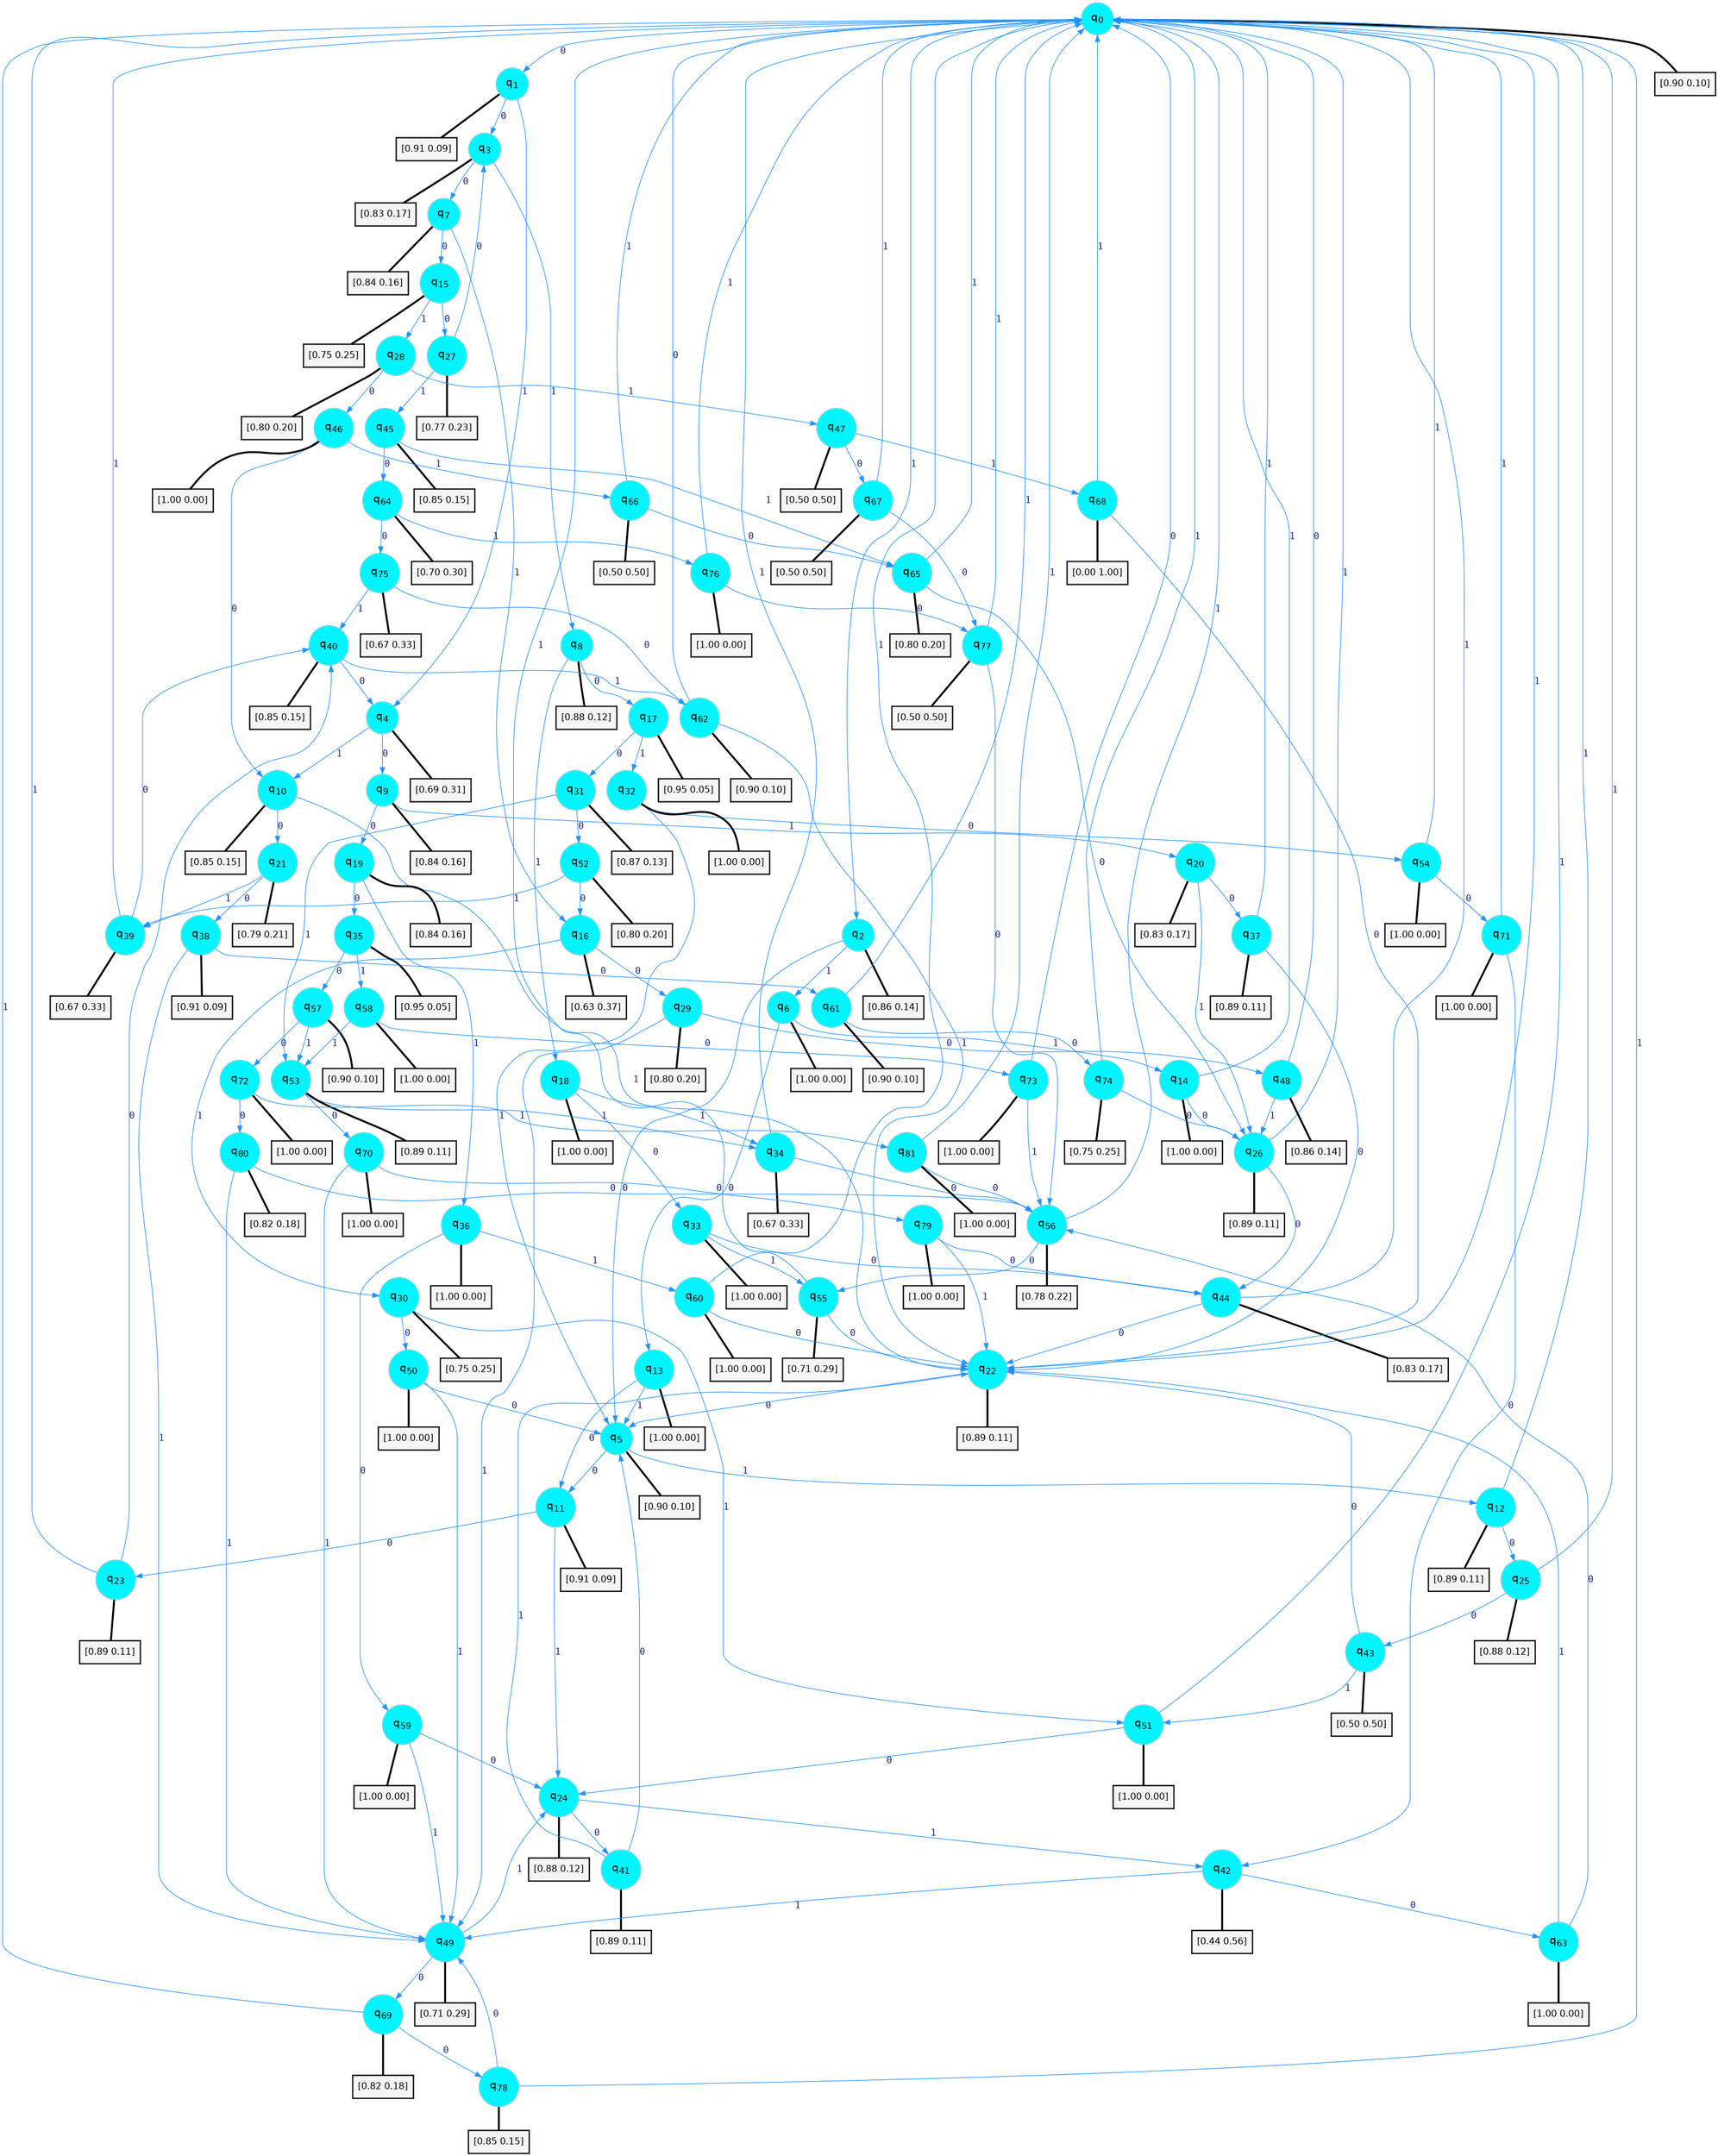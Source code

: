digraph G {
graph [
bgcolor=transparent, dpi=300, rankdir=TD, size="40,25"];
node [
color=gray, fillcolor=turquoise1, fontcolor=black, fontname=Helvetica, fontsize=16, fontweight=bold, shape=circle, style=filled];
edge [
arrowsize=1, color=dodgerblue1, fontcolor=midnightblue, fontname=courier, fontweight=bold, penwidth=1, style=solid, weight=20];
0[label=<q<SUB>0</SUB>>];
1[label=<q<SUB>1</SUB>>];
2[label=<q<SUB>2</SUB>>];
3[label=<q<SUB>3</SUB>>];
4[label=<q<SUB>4</SUB>>];
5[label=<q<SUB>5</SUB>>];
6[label=<q<SUB>6</SUB>>];
7[label=<q<SUB>7</SUB>>];
8[label=<q<SUB>8</SUB>>];
9[label=<q<SUB>9</SUB>>];
10[label=<q<SUB>10</SUB>>];
11[label=<q<SUB>11</SUB>>];
12[label=<q<SUB>12</SUB>>];
13[label=<q<SUB>13</SUB>>];
14[label=<q<SUB>14</SUB>>];
15[label=<q<SUB>15</SUB>>];
16[label=<q<SUB>16</SUB>>];
17[label=<q<SUB>17</SUB>>];
18[label=<q<SUB>18</SUB>>];
19[label=<q<SUB>19</SUB>>];
20[label=<q<SUB>20</SUB>>];
21[label=<q<SUB>21</SUB>>];
22[label=<q<SUB>22</SUB>>];
23[label=<q<SUB>23</SUB>>];
24[label=<q<SUB>24</SUB>>];
25[label=<q<SUB>25</SUB>>];
26[label=<q<SUB>26</SUB>>];
27[label=<q<SUB>27</SUB>>];
28[label=<q<SUB>28</SUB>>];
29[label=<q<SUB>29</SUB>>];
30[label=<q<SUB>30</SUB>>];
31[label=<q<SUB>31</SUB>>];
32[label=<q<SUB>32</SUB>>];
33[label=<q<SUB>33</SUB>>];
34[label=<q<SUB>34</SUB>>];
35[label=<q<SUB>35</SUB>>];
36[label=<q<SUB>36</SUB>>];
37[label=<q<SUB>37</SUB>>];
38[label=<q<SUB>38</SUB>>];
39[label=<q<SUB>39</SUB>>];
40[label=<q<SUB>40</SUB>>];
41[label=<q<SUB>41</SUB>>];
42[label=<q<SUB>42</SUB>>];
43[label=<q<SUB>43</SUB>>];
44[label=<q<SUB>44</SUB>>];
45[label=<q<SUB>45</SUB>>];
46[label=<q<SUB>46</SUB>>];
47[label=<q<SUB>47</SUB>>];
48[label=<q<SUB>48</SUB>>];
49[label=<q<SUB>49</SUB>>];
50[label=<q<SUB>50</SUB>>];
51[label=<q<SUB>51</SUB>>];
52[label=<q<SUB>52</SUB>>];
53[label=<q<SUB>53</SUB>>];
54[label=<q<SUB>54</SUB>>];
55[label=<q<SUB>55</SUB>>];
56[label=<q<SUB>56</SUB>>];
57[label=<q<SUB>57</SUB>>];
58[label=<q<SUB>58</SUB>>];
59[label=<q<SUB>59</SUB>>];
60[label=<q<SUB>60</SUB>>];
61[label=<q<SUB>61</SUB>>];
62[label=<q<SUB>62</SUB>>];
63[label=<q<SUB>63</SUB>>];
64[label=<q<SUB>64</SUB>>];
65[label=<q<SUB>65</SUB>>];
66[label=<q<SUB>66</SUB>>];
67[label=<q<SUB>67</SUB>>];
68[label=<q<SUB>68</SUB>>];
69[label=<q<SUB>69</SUB>>];
70[label=<q<SUB>70</SUB>>];
71[label=<q<SUB>71</SUB>>];
72[label=<q<SUB>72</SUB>>];
73[label=<q<SUB>73</SUB>>];
74[label=<q<SUB>74</SUB>>];
75[label=<q<SUB>75</SUB>>];
76[label=<q<SUB>76</SUB>>];
77[label=<q<SUB>77</SUB>>];
78[label=<q<SUB>78</SUB>>];
79[label=<q<SUB>79</SUB>>];
80[label=<q<SUB>80</SUB>>];
81[label=<q<SUB>81</SUB>>];
82[label="[0.90 0.10]", shape=box,fontcolor=black, fontname=Helvetica, fontsize=14, penwidth=2, fillcolor=whitesmoke,color=black];
83[label="[0.91 0.09]", shape=box,fontcolor=black, fontname=Helvetica, fontsize=14, penwidth=2, fillcolor=whitesmoke,color=black];
84[label="[0.86 0.14]", shape=box,fontcolor=black, fontname=Helvetica, fontsize=14, penwidth=2, fillcolor=whitesmoke,color=black];
85[label="[0.83 0.17]", shape=box,fontcolor=black, fontname=Helvetica, fontsize=14, penwidth=2, fillcolor=whitesmoke,color=black];
86[label="[0.69 0.31]", shape=box,fontcolor=black, fontname=Helvetica, fontsize=14, penwidth=2, fillcolor=whitesmoke,color=black];
87[label="[0.90 0.10]", shape=box,fontcolor=black, fontname=Helvetica, fontsize=14, penwidth=2, fillcolor=whitesmoke,color=black];
88[label="[1.00 0.00]", shape=box,fontcolor=black, fontname=Helvetica, fontsize=14, penwidth=2, fillcolor=whitesmoke,color=black];
89[label="[0.84 0.16]", shape=box,fontcolor=black, fontname=Helvetica, fontsize=14, penwidth=2, fillcolor=whitesmoke,color=black];
90[label="[0.88 0.12]", shape=box,fontcolor=black, fontname=Helvetica, fontsize=14, penwidth=2, fillcolor=whitesmoke,color=black];
91[label="[0.84 0.16]", shape=box,fontcolor=black, fontname=Helvetica, fontsize=14, penwidth=2, fillcolor=whitesmoke,color=black];
92[label="[0.85 0.15]", shape=box,fontcolor=black, fontname=Helvetica, fontsize=14, penwidth=2, fillcolor=whitesmoke,color=black];
93[label="[0.91 0.09]", shape=box,fontcolor=black, fontname=Helvetica, fontsize=14, penwidth=2, fillcolor=whitesmoke,color=black];
94[label="[0.89 0.11]", shape=box,fontcolor=black, fontname=Helvetica, fontsize=14, penwidth=2, fillcolor=whitesmoke,color=black];
95[label="[1.00 0.00]", shape=box,fontcolor=black, fontname=Helvetica, fontsize=14, penwidth=2, fillcolor=whitesmoke,color=black];
96[label="[1.00 0.00]", shape=box,fontcolor=black, fontname=Helvetica, fontsize=14, penwidth=2, fillcolor=whitesmoke,color=black];
97[label="[0.75 0.25]", shape=box,fontcolor=black, fontname=Helvetica, fontsize=14, penwidth=2, fillcolor=whitesmoke,color=black];
98[label="[0.63 0.37]", shape=box,fontcolor=black, fontname=Helvetica, fontsize=14, penwidth=2, fillcolor=whitesmoke,color=black];
99[label="[0.95 0.05]", shape=box,fontcolor=black, fontname=Helvetica, fontsize=14, penwidth=2, fillcolor=whitesmoke,color=black];
100[label="[1.00 0.00]", shape=box,fontcolor=black, fontname=Helvetica, fontsize=14, penwidth=2, fillcolor=whitesmoke,color=black];
101[label="[0.84 0.16]", shape=box,fontcolor=black, fontname=Helvetica, fontsize=14, penwidth=2, fillcolor=whitesmoke,color=black];
102[label="[0.83 0.17]", shape=box,fontcolor=black, fontname=Helvetica, fontsize=14, penwidth=2, fillcolor=whitesmoke,color=black];
103[label="[0.79 0.21]", shape=box,fontcolor=black, fontname=Helvetica, fontsize=14, penwidth=2, fillcolor=whitesmoke,color=black];
104[label="[0.89 0.11]", shape=box,fontcolor=black, fontname=Helvetica, fontsize=14, penwidth=2, fillcolor=whitesmoke,color=black];
105[label="[0.89 0.11]", shape=box,fontcolor=black, fontname=Helvetica, fontsize=14, penwidth=2, fillcolor=whitesmoke,color=black];
106[label="[0.88 0.12]", shape=box,fontcolor=black, fontname=Helvetica, fontsize=14, penwidth=2, fillcolor=whitesmoke,color=black];
107[label="[0.88 0.12]", shape=box,fontcolor=black, fontname=Helvetica, fontsize=14, penwidth=2, fillcolor=whitesmoke,color=black];
108[label="[0.89 0.11]", shape=box,fontcolor=black, fontname=Helvetica, fontsize=14, penwidth=2, fillcolor=whitesmoke,color=black];
109[label="[0.77 0.23]", shape=box,fontcolor=black, fontname=Helvetica, fontsize=14, penwidth=2, fillcolor=whitesmoke,color=black];
110[label="[0.80 0.20]", shape=box,fontcolor=black, fontname=Helvetica, fontsize=14, penwidth=2, fillcolor=whitesmoke,color=black];
111[label="[0.80 0.20]", shape=box,fontcolor=black, fontname=Helvetica, fontsize=14, penwidth=2, fillcolor=whitesmoke,color=black];
112[label="[0.75 0.25]", shape=box,fontcolor=black, fontname=Helvetica, fontsize=14, penwidth=2, fillcolor=whitesmoke,color=black];
113[label="[0.87 0.13]", shape=box,fontcolor=black, fontname=Helvetica, fontsize=14, penwidth=2, fillcolor=whitesmoke,color=black];
114[label="[1.00 0.00]", shape=box,fontcolor=black, fontname=Helvetica, fontsize=14, penwidth=2, fillcolor=whitesmoke,color=black];
115[label="[1.00 0.00]", shape=box,fontcolor=black, fontname=Helvetica, fontsize=14, penwidth=2, fillcolor=whitesmoke,color=black];
116[label="[0.67 0.33]", shape=box,fontcolor=black, fontname=Helvetica, fontsize=14, penwidth=2, fillcolor=whitesmoke,color=black];
117[label="[0.95 0.05]", shape=box,fontcolor=black, fontname=Helvetica, fontsize=14, penwidth=2, fillcolor=whitesmoke,color=black];
118[label="[1.00 0.00]", shape=box,fontcolor=black, fontname=Helvetica, fontsize=14, penwidth=2, fillcolor=whitesmoke,color=black];
119[label="[0.89 0.11]", shape=box,fontcolor=black, fontname=Helvetica, fontsize=14, penwidth=2, fillcolor=whitesmoke,color=black];
120[label="[0.91 0.09]", shape=box,fontcolor=black, fontname=Helvetica, fontsize=14, penwidth=2, fillcolor=whitesmoke,color=black];
121[label="[0.67 0.33]", shape=box,fontcolor=black, fontname=Helvetica, fontsize=14, penwidth=2, fillcolor=whitesmoke,color=black];
122[label="[0.85 0.15]", shape=box,fontcolor=black, fontname=Helvetica, fontsize=14, penwidth=2, fillcolor=whitesmoke,color=black];
123[label="[0.89 0.11]", shape=box,fontcolor=black, fontname=Helvetica, fontsize=14, penwidth=2, fillcolor=whitesmoke,color=black];
124[label="[0.44 0.56]", shape=box,fontcolor=black, fontname=Helvetica, fontsize=14, penwidth=2, fillcolor=whitesmoke,color=black];
125[label="[0.50 0.50]", shape=box,fontcolor=black, fontname=Helvetica, fontsize=14, penwidth=2, fillcolor=whitesmoke,color=black];
126[label="[0.83 0.17]", shape=box,fontcolor=black, fontname=Helvetica, fontsize=14, penwidth=2, fillcolor=whitesmoke,color=black];
127[label="[0.85 0.15]", shape=box,fontcolor=black, fontname=Helvetica, fontsize=14, penwidth=2, fillcolor=whitesmoke,color=black];
128[label="[1.00 0.00]", shape=box,fontcolor=black, fontname=Helvetica, fontsize=14, penwidth=2, fillcolor=whitesmoke,color=black];
129[label="[0.50 0.50]", shape=box,fontcolor=black, fontname=Helvetica, fontsize=14, penwidth=2, fillcolor=whitesmoke,color=black];
130[label="[0.86 0.14]", shape=box,fontcolor=black, fontname=Helvetica, fontsize=14, penwidth=2, fillcolor=whitesmoke,color=black];
131[label="[0.71 0.29]", shape=box,fontcolor=black, fontname=Helvetica, fontsize=14, penwidth=2, fillcolor=whitesmoke,color=black];
132[label="[1.00 0.00]", shape=box,fontcolor=black, fontname=Helvetica, fontsize=14, penwidth=2, fillcolor=whitesmoke,color=black];
133[label="[1.00 0.00]", shape=box,fontcolor=black, fontname=Helvetica, fontsize=14, penwidth=2, fillcolor=whitesmoke,color=black];
134[label="[0.80 0.20]", shape=box,fontcolor=black, fontname=Helvetica, fontsize=14, penwidth=2, fillcolor=whitesmoke,color=black];
135[label="[0.89 0.11]", shape=box,fontcolor=black, fontname=Helvetica, fontsize=14, penwidth=2, fillcolor=whitesmoke,color=black];
136[label="[1.00 0.00]", shape=box,fontcolor=black, fontname=Helvetica, fontsize=14, penwidth=2, fillcolor=whitesmoke,color=black];
137[label="[0.71 0.29]", shape=box,fontcolor=black, fontname=Helvetica, fontsize=14, penwidth=2, fillcolor=whitesmoke,color=black];
138[label="[0.78 0.22]", shape=box,fontcolor=black, fontname=Helvetica, fontsize=14, penwidth=2, fillcolor=whitesmoke,color=black];
139[label="[0.90 0.10]", shape=box,fontcolor=black, fontname=Helvetica, fontsize=14, penwidth=2, fillcolor=whitesmoke,color=black];
140[label="[1.00 0.00]", shape=box,fontcolor=black, fontname=Helvetica, fontsize=14, penwidth=2, fillcolor=whitesmoke,color=black];
141[label="[1.00 0.00]", shape=box,fontcolor=black, fontname=Helvetica, fontsize=14, penwidth=2, fillcolor=whitesmoke,color=black];
142[label="[1.00 0.00]", shape=box,fontcolor=black, fontname=Helvetica, fontsize=14, penwidth=2, fillcolor=whitesmoke,color=black];
143[label="[0.90 0.10]", shape=box,fontcolor=black, fontname=Helvetica, fontsize=14, penwidth=2, fillcolor=whitesmoke,color=black];
144[label="[0.90 0.10]", shape=box,fontcolor=black, fontname=Helvetica, fontsize=14, penwidth=2, fillcolor=whitesmoke,color=black];
145[label="[1.00 0.00]", shape=box,fontcolor=black, fontname=Helvetica, fontsize=14, penwidth=2, fillcolor=whitesmoke,color=black];
146[label="[0.70 0.30]", shape=box,fontcolor=black, fontname=Helvetica, fontsize=14, penwidth=2, fillcolor=whitesmoke,color=black];
147[label="[0.80 0.20]", shape=box,fontcolor=black, fontname=Helvetica, fontsize=14, penwidth=2, fillcolor=whitesmoke,color=black];
148[label="[0.50 0.50]", shape=box,fontcolor=black, fontname=Helvetica, fontsize=14, penwidth=2, fillcolor=whitesmoke,color=black];
149[label="[0.50 0.50]", shape=box,fontcolor=black, fontname=Helvetica, fontsize=14, penwidth=2, fillcolor=whitesmoke,color=black];
150[label="[0.00 1.00]", shape=box,fontcolor=black, fontname=Helvetica, fontsize=14, penwidth=2, fillcolor=whitesmoke,color=black];
151[label="[0.82 0.18]", shape=box,fontcolor=black, fontname=Helvetica, fontsize=14, penwidth=2, fillcolor=whitesmoke,color=black];
152[label="[1.00 0.00]", shape=box,fontcolor=black, fontname=Helvetica, fontsize=14, penwidth=2, fillcolor=whitesmoke,color=black];
153[label="[1.00 0.00]", shape=box,fontcolor=black, fontname=Helvetica, fontsize=14, penwidth=2, fillcolor=whitesmoke,color=black];
154[label="[1.00 0.00]", shape=box,fontcolor=black, fontname=Helvetica, fontsize=14, penwidth=2, fillcolor=whitesmoke,color=black];
155[label="[1.00 0.00]", shape=box,fontcolor=black, fontname=Helvetica, fontsize=14, penwidth=2, fillcolor=whitesmoke,color=black];
156[label="[0.75 0.25]", shape=box,fontcolor=black, fontname=Helvetica, fontsize=14, penwidth=2, fillcolor=whitesmoke,color=black];
157[label="[0.67 0.33]", shape=box,fontcolor=black, fontname=Helvetica, fontsize=14, penwidth=2, fillcolor=whitesmoke,color=black];
158[label="[1.00 0.00]", shape=box,fontcolor=black, fontname=Helvetica, fontsize=14, penwidth=2, fillcolor=whitesmoke,color=black];
159[label="[0.50 0.50]", shape=box,fontcolor=black, fontname=Helvetica, fontsize=14, penwidth=2, fillcolor=whitesmoke,color=black];
160[label="[0.85 0.15]", shape=box,fontcolor=black, fontname=Helvetica, fontsize=14, penwidth=2, fillcolor=whitesmoke,color=black];
161[label="[1.00 0.00]", shape=box,fontcolor=black, fontname=Helvetica, fontsize=14, penwidth=2, fillcolor=whitesmoke,color=black];
162[label="[0.82 0.18]", shape=box,fontcolor=black, fontname=Helvetica, fontsize=14, penwidth=2, fillcolor=whitesmoke,color=black];
163[label="[1.00 0.00]", shape=box,fontcolor=black, fontname=Helvetica, fontsize=14, penwidth=2, fillcolor=whitesmoke,color=black];
0->1 [label=0];
0->2 [label=1];
0->82 [arrowhead=none, penwidth=3,color=black];
1->3 [label=0];
1->4 [label=1];
1->83 [arrowhead=none, penwidth=3,color=black];
2->5 [label=0];
2->6 [label=1];
2->84 [arrowhead=none, penwidth=3,color=black];
3->7 [label=0];
3->8 [label=1];
3->85 [arrowhead=none, penwidth=3,color=black];
4->9 [label=0];
4->10 [label=1];
4->86 [arrowhead=none, penwidth=3,color=black];
5->11 [label=0];
5->12 [label=1];
5->87 [arrowhead=none, penwidth=3,color=black];
6->13 [label=0];
6->14 [label=1];
6->88 [arrowhead=none, penwidth=3,color=black];
7->15 [label=0];
7->16 [label=1];
7->89 [arrowhead=none, penwidth=3,color=black];
8->17 [label=0];
8->18 [label=1];
8->90 [arrowhead=none, penwidth=3,color=black];
9->19 [label=0];
9->20 [label=1];
9->91 [arrowhead=none, penwidth=3,color=black];
10->21 [label=0];
10->22 [label=1];
10->92 [arrowhead=none, penwidth=3,color=black];
11->23 [label=0];
11->24 [label=1];
11->93 [arrowhead=none, penwidth=3,color=black];
12->25 [label=0];
12->0 [label=1];
12->94 [arrowhead=none, penwidth=3,color=black];
13->11 [label=0];
13->5 [label=1];
13->95 [arrowhead=none, penwidth=3,color=black];
14->26 [label=0];
14->0 [label=1];
14->96 [arrowhead=none, penwidth=3,color=black];
15->27 [label=0];
15->28 [label=1];
15->97 [arrowhead=none, penwidth=3,color=black];
16->29 [label=0];
16->30 [label=1];
16->98 [arrowhead=none, penwidth=3,color=black];
17->31 [label=0];
17->32 [label=1];
17->99 [arrowhead=none, penwidth=3,color=black];
18->33 [label=0];
18->34 [label=1];
18->100 [arrowhead=none, penwidth=3,color=black];
19->35 [label=0];
19->36 [label=1];
19->101 [arrowhead=none, penwidth=3,color=black];
20->37 [label=0];
20->26 [label=1];
20->102 [arrowhead=none, penwidth=3,color=black];
21->38 [label=0];
21->39 [label=1];
21->103 [arrowhead=none, penwidth=3,color=black];
22->5 [label=0];
22->0 [label=1];
22->104 [arrowhead=none, penwidth=3,color=black];
23->40 [label=0];
23->0 [label=1];
23->105 [arrowhead=none, penwidth=3,color=black];
24->41 [label=0];
24->42 [label=1];
24->106 [arrowhead=none, penwidth=3,color=black];
25->43 [label=0];
25->0 [label=1];
25->107 [arrowhead=none, penwidth=3,color=black];
26->44 [label=0];
26->0 [label=1];
26->108 [arrowhead=none, penwidth=3,color=black];
27->3 [label=0];
27->45 [label=1];
27->109 [arrowhead=none, penwidth=3,color=black];
28->46 [label=0];
28->47 [label=1];
28->110 [arrowhead=none, penwidth=3,color=black];
29->48 [label=0];
29->49 [label=1];
29->111 [arrowhead=none, penwidth=3,color=black];
30->50 [label=0];
30->51 [label=1];
30->112 [arrowhead=none, penwidth=3,color=black];
31->52 [label=0];
31->53 [label=1];
31->113 [arrowhead=none, penwidth=3,color=black];
32->54 [label=0];
32->5 [label=1];
32->114 [arrowhead=none, penwidth=3,color=black];
33->44 [label=0];
33->55 [label=1];
33->115 [arrowhead=none, penwidth=3,color=black];
34->56 [label=0];
34->0 [label=1];
34->116 [arrowhead=none, penwidth=3,color=black];
35->57 [label=0];
35->58 [label=1];
35->117 [arrowhead=none, penwidth=3,color=black];
36->59 [label=0];
36->60 [label=1];
36->118 [arrowhead=none, penwidth=3,color=black];
37->22 [label=0];
37->0 [label=1];
37->119 [arrowhead=none, penwidth=3,color=black];
38->61 [label=0];
38->49 [label=1];
38->120 [arrowhead=none, penwidth=3,color=black];
39->40 [label=0];
39->0 [label=1];
39->121 [arrowhead=none, penwidth=3,color=black];
40->4 [label=0];
40->62 [label=1];
40->122 [arrowhead=none, penwidth=3,color=black];
41->5 [label=0];
41->22 [label=1];
41->123 [arrowhead=none, penwidth=3,color=black];
42->63 [label=0];
42->49 [label=1];
42->124 [arrowhead=none, penwidth=3,color=black];
43->22 [label=0];
43->51 [label=1];
43->125 [arrowhead=none, penwidth=3,color=black];
44->22 [label=0];
44->0 [label=1];
44->126 [arrowhead=none, penwidth=3,color=black];
45->64 [label=0];
45->65 [label=1];
45->127 [arrowhead=none, penwidth=3,color=black];
46->10 [label=0];
46->66 [label=1];
46->128 [arrowhead=none, penwidth=3,color=black];
47->67 [label=0];
47->68 [label=1];
47->129 [arrowhead=none, penwidth=3,color=black];
48->0 [label=0];
48->26 [label=1];
48->130 [arrowhead=none, penwidth=3,color=black];
49->69 [label=0];
49->24 [label=1];
49->131 [arrowhead=none, penwidth=3,color=black];
50->5 [label=0];
50->49 [label=1];
50->132 [arrowhead=none, penwidth=3,color=black];
51->24 [label=0];
51->0 [label=1];
51->133 [arrowhead=none, penwidth=3,color=black];
52->16 [label=0];
52->39 [label=1];
52->134 [arrowhead=none, penwidth=3,color=black];
53->70 [label=0];
53->34 [label=1];
53->135 [arrowhead=none, penwidth=3,color=black];
54->71 [label=0];
54->0 [label=1];
54->136 [arrowhead=none, penwidth=3,color=black];
55->22 [label=0];
55->0 [label=1];
55->137 [arrowhead=none, penwidth=3,color=black];
56->55 [label=0];
56->0 [label=1];
56->138 [arrowhead=none, penwidth=3,color=black];
57->72 [label=0];
57->53 [label=1];
57->139 [arrowhead=none, penwidth=3,color=black];
58->73 [label=0];
58->53 [label=1];
58->140 [arrowhead=none, penwidth=3,color=black];
59->24 [label=0];
59->49 [label=1];
59->141 [arrowhead=none, penwidth=3,color=black];
60->22 [label=0];
60->0 [label=1];
60->142 [arrowhead=none, penwidth=3,color=black];
61->74 [label=0];
61->0 [label=1];
61->143 [arrowhead=none, penwidth=3,color=black];
62->0 [label=0];
62->22 [label=1];
62->144 [arrowhead=none, penwidth=3,color=black];
63->56 [label=0];
63->22 [label=1];
63->145 [arrowhead=none, penwidth=3,color=black];
64->75 [label=0];
64->76 [label=1];
64->146 [arrowhead=none, penwidth=3,color=black];
65->26 [label=0];
65->0 [label=1];
65->147 [arrowhead=none, penwidth=3,color=black];
66->65 [label=0];
66->0 [label=1];
66->148 [arrowhead=none, penwidth=3,color=black];
67->77 [label=0];
67->0 [label=1];
67->149 [arrowhead=none, penwidth=3,color=black];
68->22 [label=0];
68->0 [label=1];
68->150 [arrowhead=none, penwidth=3,color=black];
69->78 [label=0];
69->0 [label=1];
69->151 [arrowhead=none, penwidth=3,color=black];
70->79 [label=0];
70->49 [label=1];
70->152 [arrowhead=none, penwidth=3,color=black];
71->42 [label=0];
71->0 [label=1];
71->153 [arrowhead=none, penwidth=3,color=black];
72->80 [label=0];
72->81 [label=1];
72->154 [arrowhead=none, penwidth=3,color=black];
73->0 [label=0];
73->56 [label=1];
73->155 [arrowhead=none, penwidth=3,color=black];
74->26 [label=0];
74->0 [label=1];
74->156 [arrowhead=none, penwidth=3,color=black];
75->62 [label=0];
75->40 [label=1];
75->157 [arrowhead=none, penwidth=3,color=black];
76->77 [label=0];
76->0 [label=1];
76->158 [arrowhead=none, penwidth=3,color=black];
77->56 [label=0];
77->0 [label=1];
77->159 [arrowhead=none, penwidth=3,color=black];
78->49 [label=0];
78->0 [label=1];
78->160 [arrowhead=none, penwidth=3,color=black];
79->44 [label=0];
79->22 [label=1];
79->161 [arrowhead=none, penwidth=3,color=black];
80->56 [label=0];
80->49 [label=1];
80->162 [arrowhead=none, penwidth=3,color=black];
81->56 [label=0];
81->0 [label=1];
81->163 [arrowhead=none, penwidth=3,color=black];
}

